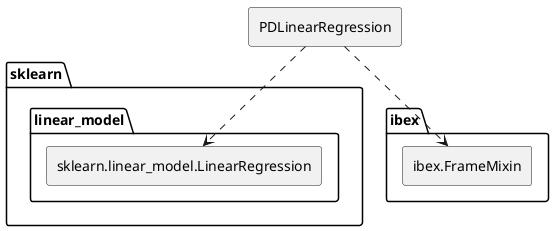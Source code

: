 @startuml

skinparam monochrome true
skinparam shadowing false

rectangle "PDLinearRegression" {

}

package sklearn {

    package linear_model {

        rectangle sklearn.linear_model.LinearRegression as lhs {

        }
    }
}

package ibex {

    rectangle ibex.FrameMixin as rhs {

    }

}

PDLinearRegression ..> lhs
PDLinearRegression ..> rhs

@enduml
